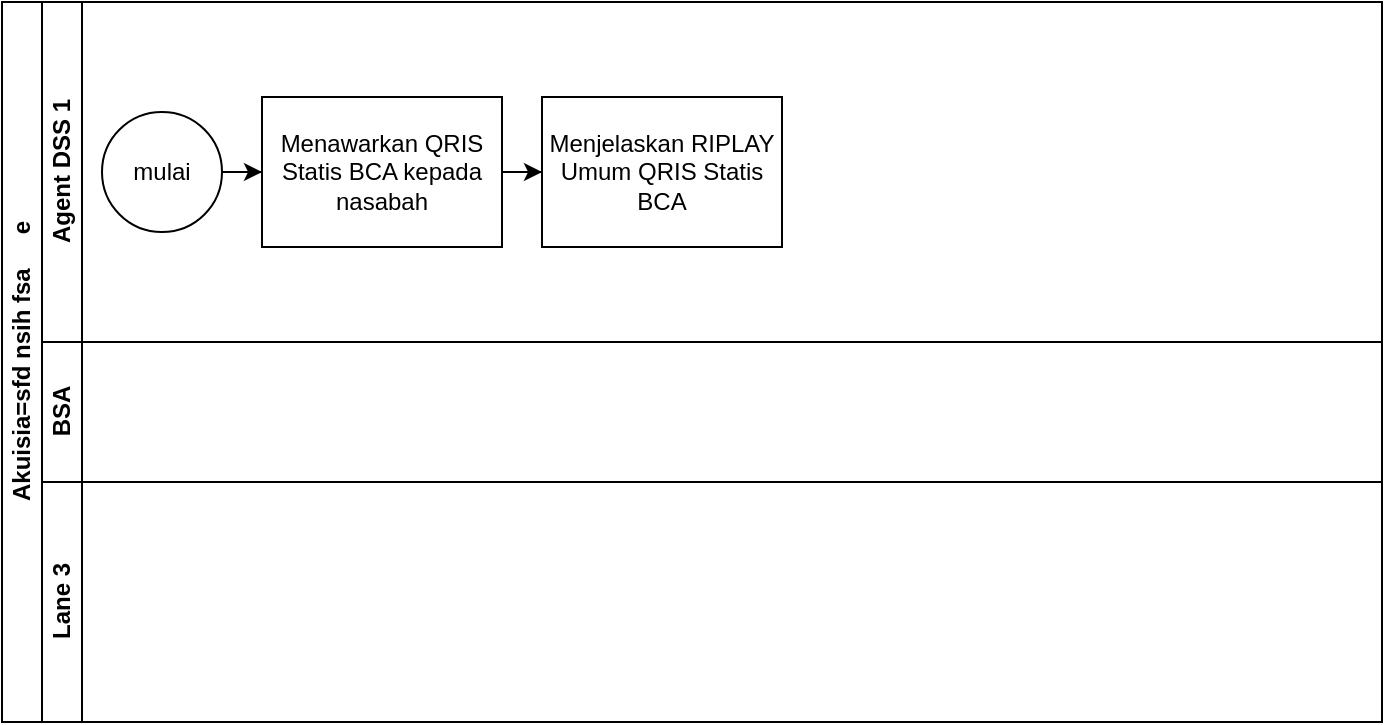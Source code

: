 <mxfile version="28.0.9">
  <diagram name="Page-1" id="eauzAbiaNVEcmyfSUxjj">
    <mxGraphModel dx="1025" dy="497" grid="1" gridSize="10" guides="1" tooltips="1" connect="1" arrows="1" fold="1" page="1" pageScale="1" pageWidth="850" pageHeight="1100" math="0" shadow="0">
      <root>
        <mxCell id="0" />
        <mxCell id="1" parent="0" />
        <mxCell id="Rx1OcIVWyKrmbc8xmCXK-4" value="Akuisia=sfd nsih fsa&lt;span style=&quot;white-space: pre;&quot;&gt;&#x9;&lt;/span&gt;e" style="swimlane;childLayout=stackLayout;resizeParent=1;resizeParentMax=0;horizontal=0;startSize=20;horizontalStack=0;html=1;" vertex="1" parent="1">
          <mxGeometry x="40" y="40" width="690" height="360" as="geometry" />
        </mxCell>
        <mxCell id="Rx1OcIVWyKrmbc8xmCXK-5" value="Agent DSS 1" style="swimlane;startSize=20;horizontal=0;html=1;" vertex="1" parent="Rx1OcIVWyKrmbc8xmCXK-4">
          <mxGeometry x="20" width="670" height="170" as="geometry" />
        </mxCell>
        <mxCell id="Rx1OcIVWyKrmbc8xmCXK-10" style="edgeStyle=orthogonalEdgeStyle;rounded=0;orthogonalLoop=1;jettySize=auto;html=1;entryX=0;entryY=0.5;entryDx=0;entryDy=0;" edge="1" parent="Rx1OcIVWyKrmbc8xmCXK-5" source="Rx1OcIVWyKrmbc8xmCXK-8" target="Rx1OcIVWyKrmbc8xmCXK-9">
          <mxGeometry relative="1" as="geometry" />
        </mxCell>
        <mxCell id="Rx1OcIVWyKrmbc8xmCXK-8" value="mulai" style="ellipse;whiteSpace=wrap;html=1;aspect=fixed;" vertex="1" parent="Rx1OcIVWyKrmbc8xmCXK-5">
          <mxGeometry x="30" y="55" width="60" height="60" as="geometry" />
        </mxCell>
        <mxCell id="Rx1OcIVWyKrmbc8xmCXK-13" style="edgeStyle=orthogonalEdgeStyle;rounded=0;orthogonalLoop=1;jettySize=auto;html=1;" edge="1" parent="Rx1OcIVWyKrmbc8xmCXK-5" source="Rx1OcIVWyKrmbc8xmCXK-9" target="Rx1OcIVWyKrmbc8xmCXK-12">
          <mxGeometry relative="1" as="geometry" />
        </mxCell>
        <mxCell id="Rx1OcIVWyKrmbc8xmCXK-9" value="Menawarkan QRIS Statis BCA kepada nasabah" style="rounded=0;whiteSpace=wrap;html=1;" vertex="1" parent="Rx1OcIVWyKrmbc8xmCXK-5">
          <mxGeometry x="110" y="47.5" width="120" height="75" as="geometry" />
        </mxCell>
        <mxCell id="Rx1OcIVWyKrmbc8xmCXK-12" value="Menjelaskan RIPLAY Umum QRIS Statis BCA" style="rounded=0;whiteSpace=wrap;html=1;" vertex="1" parent="Rx1OcIVWyKrmbc8xmCXK-5">
          <mxGeometry x="250" y="47.5" width="120" height="75" as="geometry" />
        </mxCell>
        <mxCell id="Rx1OcIVWyKrmbc8xmCXK-6" value="BSA" style="swimlane;startSize=20;horizontal=0;html=1;" vertex="1" parent="Rx1OcIVWyKrmbc8xmCXK-4">
          <mxGeometry x="20" y="170" width="670" height="70" as="geometry" />
        </mxCell>
        <mxCell id="Rx1OcIVWyKrmbc8xmCXK-7" value="Lane 3" style="swimlane;startSize=20;horizontal=0;html=1;" vertex="1" parent="Rx1OcIVWyKrmbc8xmCXK-4">
          <mxGeometry x="20" y="240" width="670" height="120" as="geometry" />
        </mxCell>
      </root>
    </mxGraphModel>
  </diagram>
</mxfile>
